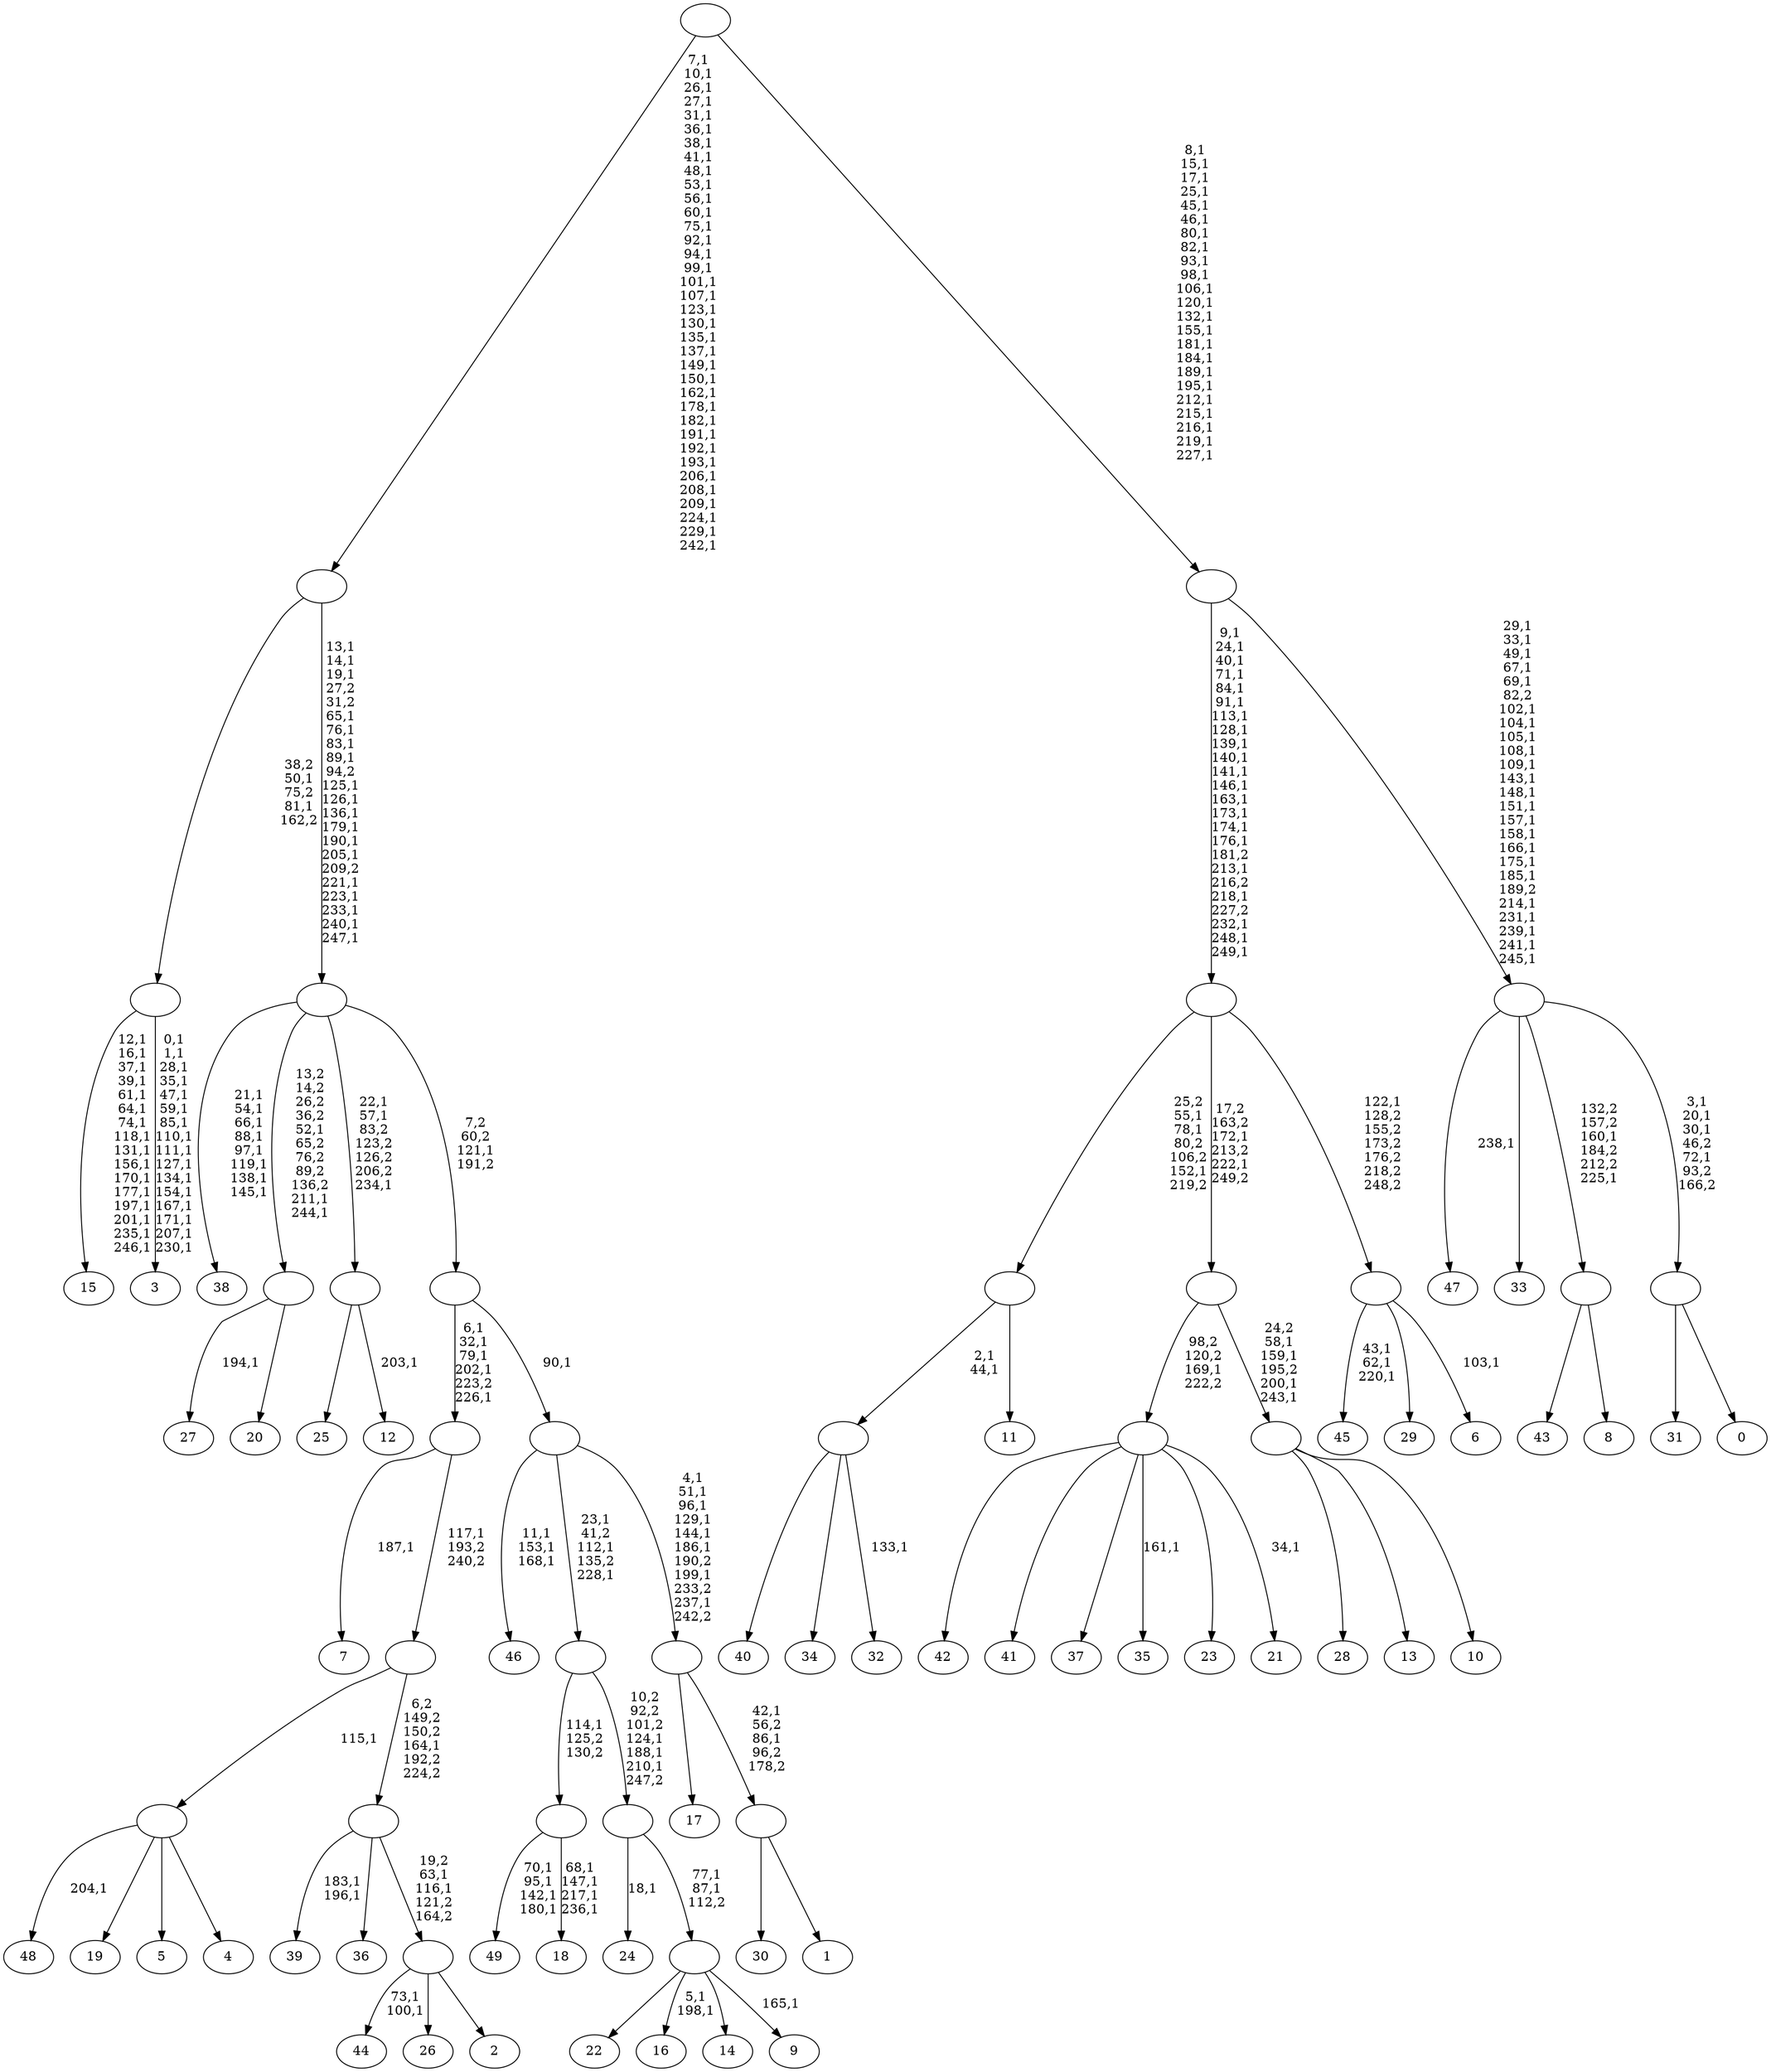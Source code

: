 digraph T {
	300 [label="49"]
	295 [label="48"]
	293 [label="47"]
	291 [label="46"]
	287 [label="45"]
	283 [label="44"]
	280 [label="43"]
	279 [label="42"]
	278 [label="41"]
	277 [label="40"]
	276 [label="39"]
	273 [label="38"]
	264 [label="37"]
	263 [label="36"]
	262 [label="35"]
	260 [label="34"]
	259 [label="33"]
	258 [label="32"]
	256 [label=""]
	254 [label="31"]
	253 [label="30"]
	252 [label="29"]
	251 [label="28"]
	250 [label="27"]
	248 [label="26"]
	247 [label="25"]
	246 [label="24"]
	244 [label="23"]
	243 [label="22"]
	242 [label="21"]
	240 [label=""]
	239 [label="20"]
	238 [label=""]
	235 [label="19"]
	234 [label="18"]
	229 [label=""]
	228 [label="17"]
	227 [label="16"]
	224 [label="15"]
	207 [label="14"]
	206 [label="13"]
	205 [label="12"]
	203 [label=""]
	200 [label="11"]
	199 [label=""]
	196 [label="10"]
	195 [label=""]
	191 [label=""]
	189 [label="9"]
	187 [label=""]
	185 [label=""]
	182 [label=""]
	179 [label="8"]
	178 [label=""]
	176 [label="7"]
	174 [label="6"]
	172 [label=""]
	171 [label=""]
	150 [label="5"]
	149 [label="4"]
	148 [label=""]
	147 [label="3"]
	130 [label=""]
	128 [label="2"]
	127 [label=""]
	125 [label=""]
	124 [label=""]
	123 [label=""]
	118 [label="1"]
	117 [label=""]
	115 [label=""]
	107 [label=""]
	106 [label=""]
	105 [label=""]
	87 [label=""]
	51 [label="0"]
	50 [label=""]
	46 [label=""]
	23 [label=""]
	0 [label=""]
	256 -> 258 [label="133,1"]
	256 -> 277 [label=""]
	256 -> 260 [label=""]
	240 -> 242 [label="34,1"]
	240 -> 262 [label="161,1"]
	240 -> 279 [label=""]
	240 -> 278 [label=""]
	240 -> 264 [label=""]
	240 -> 244 [label=""]
	238 -> 250 [label="194,1"]
	238 -> 239 [label=""]
	229 -> 234 [label="68,1\n147,1\n217,1\n236,1"]
	229 -> 300 [label="70,1\n95,1\n142,1\n180,1"]
	203 -> 205 [label="203,1"]
	203 -> 247 [label=""]
	199 -> 256 [label="2,1\n44,1"]
	199 -> 200 [label=""]
	195 -> 251 [label=""]
	195 -> 206 [label=""]
	195 -> 196 [label=""]
	191 -> 195 [label="24,2\n58,1\n159,1\n195,2\n200,1\n243,1"]
	191 -> 240 [label="98,2\n120,2\n169,1\n222,2"]
	187 -> 189 [label="165,1"]
	187 -> 227 [label="5,1\n198,1"]
	187 -> 243 [label=""]
	187 -> 207 [label=""]
	185 -> 187 [label="77,1\n87,1\n112,2"]
	185 -> 246 [label="18,1"]
	182 -> 185 [label="10,2\n92,2\n101,2\n124,1\n188,1\n210,1\n247,2"]
	182 -> 229 [label="114,1\n125,2\n130,2"]
	178 -> 280 [label=""]
	178 -> 179 [label=""]
	172 -> 174 [label="103,1"]
	172 -> 287 [label="43,1\n62,1\n220,1"]
	172 -> 252 [label=""]
	171 -> 191 [label="17,2\n163,2\n172,1\n213,2\n222,1\n249,2"]
	171 -> 199 [label="25,2\n55,1\n78,1\n80,2\n106,2\n152,1\n219,2"]
	171 -> 172 [label="122,1\n128,2\n155,2\n173,2\n176,2\n218,2\n248,2"]
	148 -> 295 [label="204,1"]
	148 -> 235 [label=""]
	148 -> 150 [label=""]
	148 -> 149 [label=""]
	130 -> 147 [label="0,1\n1,1\n28,1\n35,1\n47,1\n59,1\n85,1\n110,1\n111,1\n127,1\n134,1\n154,1\n167,1\n171,1\n207,1\n230,1"]
	130 -> 224 [label="12,1\n16,1\n37,1\n39,1\n61,1\n64,1\n74,1\n118,1\n131,1\n156,1\n170,1\n177,1\n197,1\n201,1\n235,1\n246,1"]
	127 -> 283 [label="73,1\n100,1"]
	127 -> 248 [label=""]
	127 -> 128 [label=""]
	125 -> 127 [label="19,2\n63,1\n116,1\n121,2\n164,2"]
	125 -> 276 [label="183,1\n196,1"]
	125 -> 263 [label=""]
	124 -> 148 [label="115,1"]
	124 -> 125 [label="6,2\n149,2\n150,2\n164,1\n192,2\n224,2"]
	123 -> 176 [label="187,1"]
	123 -> 124 [label="117,1\n193,2\n240,2"]
	117 -> 253 [label=""]
	117 -> 118 [label=""]
	115 -> 117 [label="42,1\n56,2\n86,1\n96,2\n178,2"]
	115 -> 228 [label=""]
	107 -> 115 [label="4,1\n51,1\n96,1\n129,1\n144,1\n186,1\n190,2\n199,1\n233,2\n237,1\n242,2"]
	107 -> 182 [label="23,1\n41,2\n112,1\n135,2\n228,1"]
	107 -> 291 [label="11,1\n153,1\n168,1"]
	106 -> 123 [label="6,1\n32,1\n79,1\n202,1\n223,2\n226,1"]
	106 -> 107 [label="90,1"]
	105 -> 203 [label="22,1\n57,1\n83,2\n123,2\n126,2\n206,2\n234,1"]
	105 -> 238 [label="13,2\n14,2\n26,2\n36,2\n52,1\n65,2\n76,2\n89,2\n136,2\n211,1\n244,1"]
	105 -> 273 [label="21,1\n54,1\n66,1\n88,1\n97,1\n119,1\n138,1\n145,1"]
	105 -> 106 [label="7,2\n60,2\n121,1\n191,2"]
	87 -> 105 [label="13,1\n14,1\n19,1\n27,2\n31,2\n65,1\n76,1\n83,1\n89,1\n94,2\n125,1\n126,1\n136,1\n179,1\n190,1\n205,1\n209,2\n221,1\n223,1\n233,1\n240,1\n247,1"]
	87 -> 130 [label="38,2\n50,1\n75,2\n81,1\n162,2"]
	50 -> 254 [label=""]
	50 -> 51 [label=""]
	46 -> 50 [label="3,1\n20,1\n30,1\n46,2\n72,1\n93,2\n166,2"]
	46 -> 178 [label="132,2\n157,2\n160,1\n184,2\n212,2\n225,1"]
	46 -> 293 [label="238,1"]
	46 -> 259 [label=""]
	23 -> 46 [label="29,1\n33,1\n49,1\n67,1\n69,1\n82,2\n102,1\n104,1\n105,1\n108,1\n109,1\n143,1\n148,1\n151,1\n157,1\n158,1\n166,1\n175,1\n185,1\n189,2\n214,1\n231,1\n239,1\n241,1\n245,1"]
	23 -> 171 [label="9,1\n24,1\n40,1\n71,1\n84,1\n91,1\n113,1\n128,1\n139,1\n140,1\n141,1\n146,1\n163,1\n173,1\n174,1\n176,1\n181,2\n213,1\n216,2\n218,1\n227,2\n232,1\n248,1\n249,1"]
	0 -> 23 [label="8,1\n15,1\n17,1\n25,1\n45,1\n46,1\n80,1\n82,1\n93,1\n98,1\n106,1\n120,1\n132,1\n155,1\n181,1\n184,1\n189,1\n195,1\n212,1\n215,1\n216,1\n219,1\n227,1"]
	0 -> 87 [label="7,1\n10,1\n26,1\n27,1\n31,1\n36,1\n38,1\n41,1\n48,1\n53,1\n56,1\n60,1\n75,1\n92,1\n94,1\n99,1\n101,1\n107,1\n123,1\n130,1\n135,1\n137,1\n149,1\n150,1\n162,1\n178,1\n182,1\n191,1\n192,1\n193,1\n206,1\n208,1\n209,1\n224,1\n229,1\n242,1"]
}
